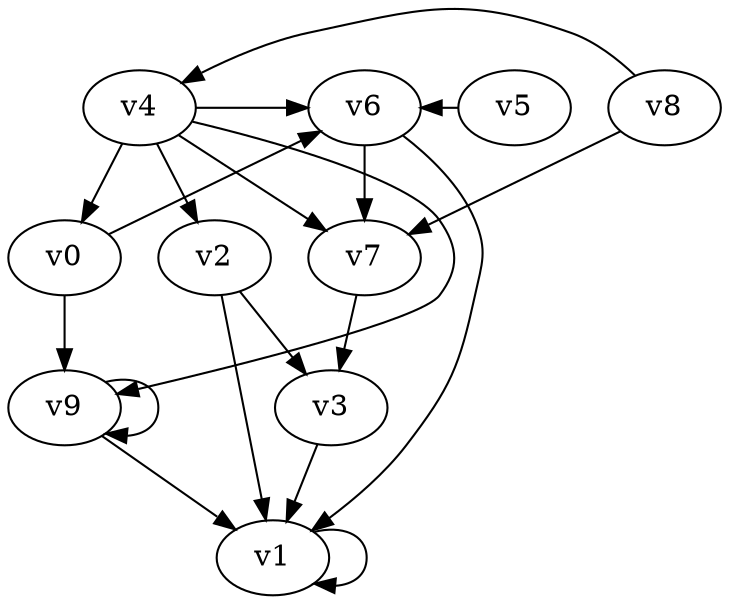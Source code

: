 // Benchmark game 10 - 10 vertices
digraph G {
    v0 [name="v0", player=1];
    v1 [name="v1", player=0];
    v2 [name="v2", player=0];
    v3 [name="v3", player=0];
    v4 [name="v4", player=1];
    v5 [name="v5", player=0];
    v6 [name="v6", player=1, target=1];
    v7 [name="v7", player=1];
    v8 [name="v8", player=1];
    v9 [name="v9", player=1];

    v0 -> v9;
    v1 -> v1 [constraint="time <= 11"];
    v2 -> v3;
    v3 -> v1;
    v4 -> v2 [constraint="time % 3 == 0"];
    v5 -> v6 [constraint="time == 19"];
    v6 -> v7;
    v7 -> v3;
    v8 -> v4 [constraint="time >= 8"];
    v9 -> v1 [constraint="time % 4 == 1"];
    v6 -> v1 [constraint="time % 3 == 1"];
    v2 -> v1;
    v4 -> v9 [constraint="time >= 10"];
    v4 -> v7;
    v4 -> v6 [constraint="time <= 21"];
    v8 -> v7 [constraint="time == 19"];
    v0 -> v6 [constraint="time >= 10"];
    v4 -> v0;
    v9 -> v9 [constraint="(time >= 5) && (time <= 24)"];
}

